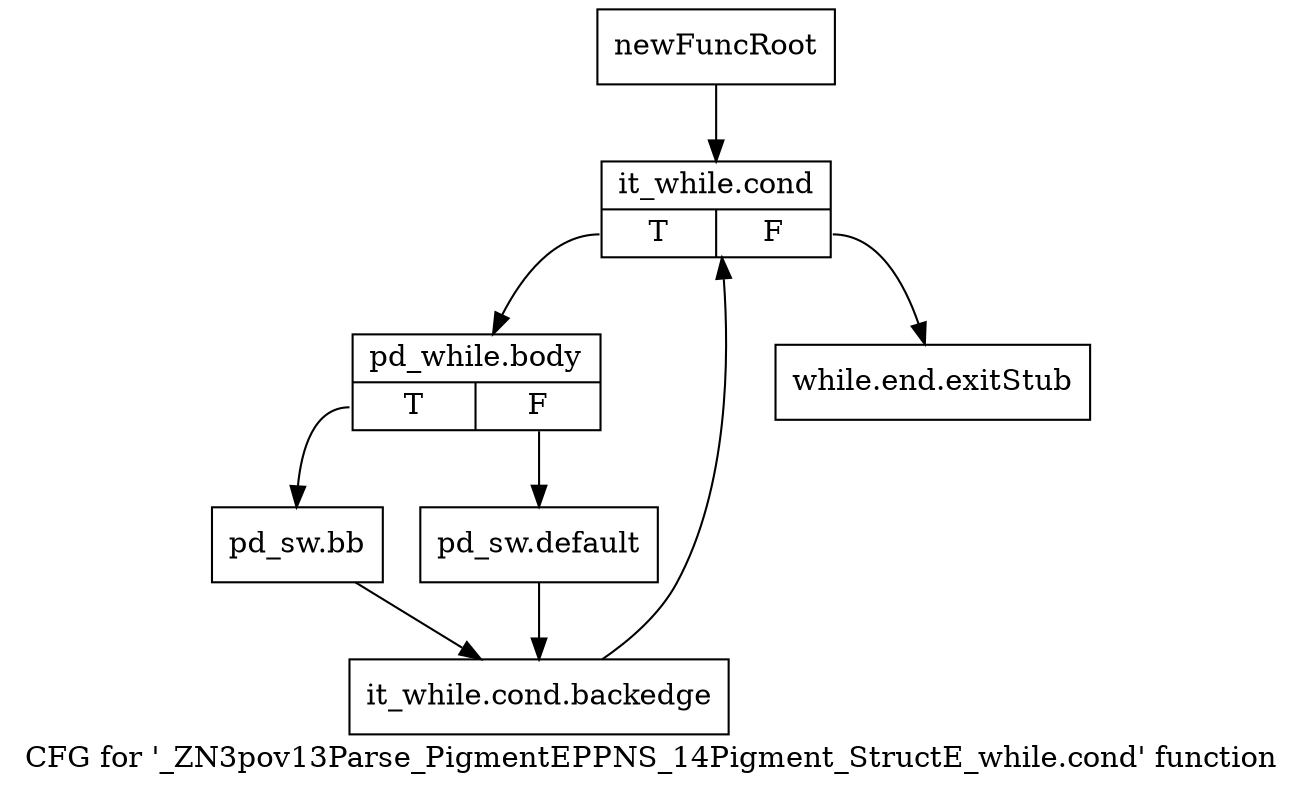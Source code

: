 digraph "CFG for '_ZN3pov13Parse_PigmentEPPNS_14Pigment_StructE_while.cond' function" {
	label="CFG for '_ZN3pov13Parse_PigmentEPPNS_14Pigment_StructE_while.cond' function";

	Node0x28475b0 [shape=record,label="{newFuncRoot}"];
	Node0x28475b0 -> Node0x2847650;
	Node0x2847600 [shape=record,label="{while.end.exitStub}"];
	Node0x2847650 [shape=record,label="{it_while.cond|{<s0>T|<s1>F}}"];
	Node0x2847650:s0 -> Node0x28476a0;
	Node0x2847650:s1 -> Node0x2847600;
	Node0x28476a0 [shape=record,label="{pd_while.body|{<s0>T|<s1>F}}"];
	Node0x28476a0:s0 -> Node0x2847c00;
	Node0x28476a0:s1 -> Node0x2847bb0;
	Node0x2847bb0 [shape=record,label="{pd_sw.default}"];
	Node0x2847bb0 -> Node0x2847c50;
	Node0x2847c00 [shape=record,label="{pd_sw.bb}"];
	Node0x2847c00 -> Node0x2847c50;
	Node0x2847c50 [shape=record,label="{it_while.cond.backedge}"];
	Node0x2847c50 -> Node0x2847650;
}
